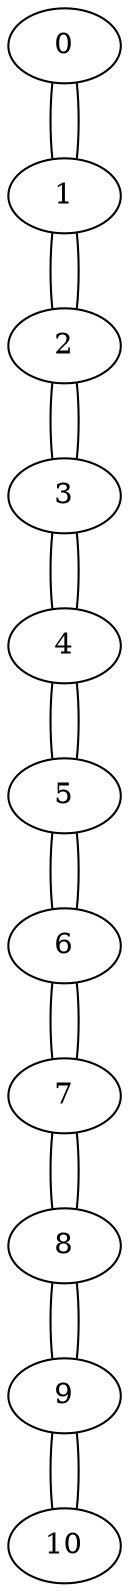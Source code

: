 graph G {
  1 [ label="0" ];
  2 [ label="1" ];
  3 [ label="2" ];
  4 [ label="3" ];
  5 [ label="4" ];
  6 [ label="5" ];
  7 [ label="6" ];
  8 [ label="7" ];
  9 [ label="8" ];
  10 [ label="9" ];
  11 [ label="10" ];
  2 -- 1;
  1 -- 2;
  3 -- 2;
  2 -- 3;
  4 -- 3;
  3 -- 4;
  5 -- 4;
  4 -- 5;
  6 -- 5;
  5 -- 6;
  7 -- 6;
  6 -- 7;
  8 -- 7;
  7 -- 8;
  9 -- 8;
  8 -- 9;
  10 -- 9;
  9 -- 10;
  11 -- 10;
  10 -- 11;
}
